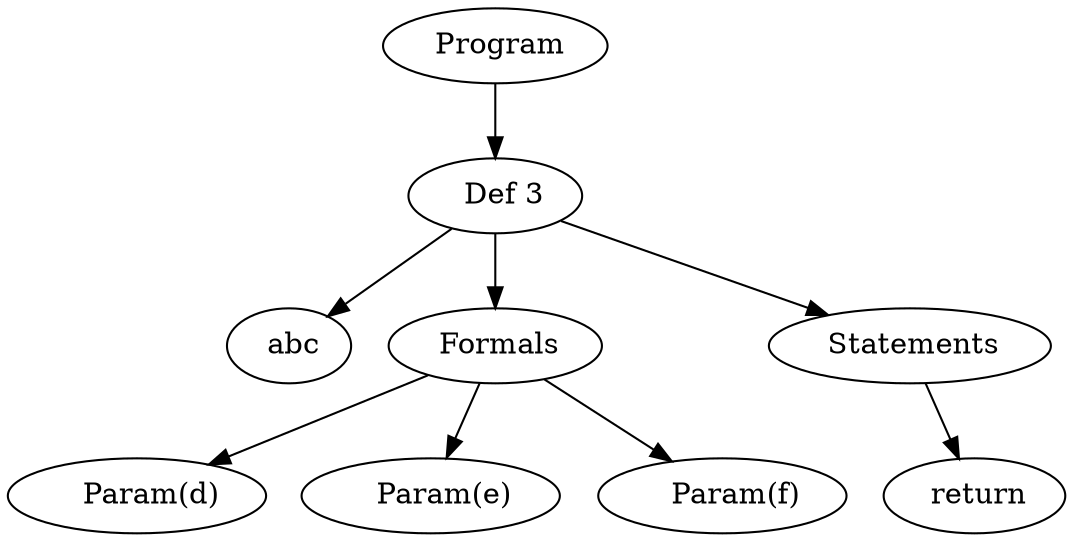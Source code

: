 // Compilador
digraph {
	n1 [label=" Program"]
	n2 [label="  Def 3"]
	n3 [label=" abc"]
	n4 [label=" Formals"]
	n5 [label="   Param(d)"]
		n4 -> n5
	n6 [label="   Param(e)"]
		n4 -> n6
	n7 [label="   Param(f)"]
		n4 -> n7
	n8 [label=" Statements"]
	n9 [label=" return"]
		n8 -> n9
		n2 -> n3
		n2 -> n4
		n2 -> n8
		n1 -> n2
}